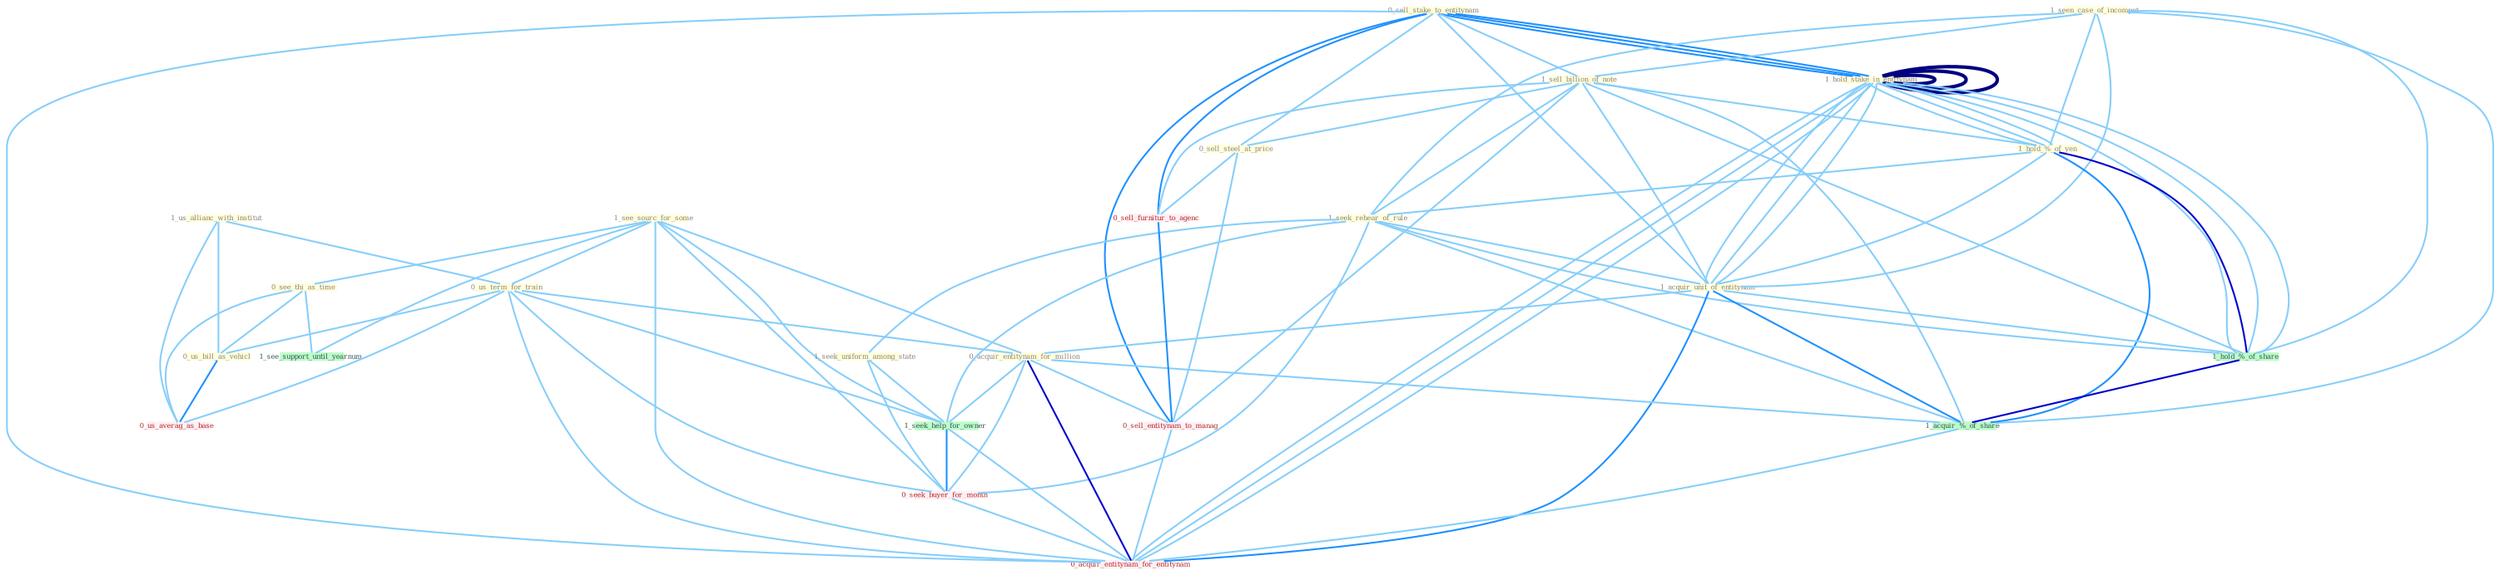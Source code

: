Graph G{ 
    node
    [shape=polygon,style=filled,width=.5,height=.06,color="#BDFCC9",fixedsize=true,fontsize=4,
    fontcolor="#2f4f4f"];
    {node
    [color="#ffffe0", fontcolor="#8b7d6b"] "1_us_allianc_with_institut " "0_sell_stake_to_entitynam " "1_hold_stake_in_entitynam " "1_seen_case_of_incompet " "1_sell_billion_of_note " "0_sell_steel_at_price " "1_hold_%_of_yen " "1_see_sourc_for_some " "0_us_term_for_train " "1_hold_stake_in_entitynam " "1_seek_rehear_of_rule " "0_see_thi_as_time " "1_acquir_unit_of_entitynam " "1_seek_uniform_among_state " "0_us_bill_as_vehicl " "0_acquir_entitynam_for_million "}
{node [color="#fff0f5", fontcolor="#b22222"] "1_hold_stake_in_entitynam " "0_seek_buyer_for_month " "0_sell_furnitur_to_agenc " "0_us_averag_as_base " "0_sell_entitynam_to_manag " "0_acquir_entitynam_for_entitynam "}
edge [color="#B0E2FF"];

	"1_us_allianc_with_institut " -- "0_us_term_for_train " [w="1", color="#87cefa" ];
	"1_us_allianc_with_institut " -- "0_us_bill_as_vehicl " [w="1", color="#87cefa" ];
	"1_us_allianc_with_institut " -- "0_us_averag_as_base " [w="1", color="#87cefa" ];
	"0_sell_stake_to_entitynam " -- "1_hold_stake_in_entitynam " [w="2", color="#1e90ff" , len=0.8];
	"0_sell_stake_to_entitynam " -- "1_sell_billion_of_note " [w="1", color="#87cefa" ];
	"0_sell_stake_to_entitynam " -- "0_sell_steel_at_price " [w="1", color="#87cefa" ];
	"0_sell_stake_to_entitynam " -- "1_hold_stake_in_entitynam " [w="2", color="#1e90ff" , len=0.8];
	"0_sell_stake_to_entitynam " -- "1_acquir_unit_of_entitynam " [w="1", color="#87cefa" ];
	"0_sell_stake_to_entitynam " -- "1_hold_stake_in_entitynam " [w="2", color="#1e90ff" , len=0.8];
	"0_sell_stake_to_entitynam " -- "0_sell_furnitur_to_agenc " [w="2", color="#1e90ff" , len=0.8];
	"0_sell_stake_to_entitynam " -- "0_sell_entitynam_to_manag " [w="2", color="#1e90ff" , len=0.8];
	"0_sell_stake_to_entitynam " -- "0_acquir_entitynam_for_entitynam " [w="1", color="#87cefa" ];
	"1_hold_stake_in_entitynam " -- "1_hold_%_of_yen " [w="1", color="#87cefa" ];
	"1_hold_stake_in_entitynam " -- "1_hold_stake_in_entitynam " [w="4", style=bold, color="#000080", len=0.4];
	"1_hold_stake_in_entitynam " -- "1_acquir_unit_of_entitynam " [w="1", color="#87cefa" ];
	"1_hold_stake_in_entitynam " -- "1_hold_%_of_share " [w="1", color="#87cefa" ];
	"1_hold_stake_in_entitynam " -- "1_hold_stake_in_entitynam " [w="4", style=bold, color="#000080", len=0.4];
	"1_hold_stake_in_entitynam " -- "0_acquir_entitynam_for_entitynam " [w="1", color="#87cefa" ];
	"1_seen_case_of_incompet " -- "1_sell_billion_of_note " [w="1", color="#87cefa" ];
	"1_seen_case_of_incompet " -- "1_hold_%_of_yen " [w="1", color="#87cefa" ];
	"1_seen_case_of_incompet " -- "1_seek_rehear_of_rule " [w="1", color="#87cefa" ];
	"1_seen_case_of_incompet " -- "1_acquir_unit_of_entitynam " [w="1", color="#87cefa" ];
	"1_seen_case_of_incompet " -- "1_hold_%_of_share " [w="1", color="#87cefa" ];
	"1_seen_case_of_incompet " -- "1_acquir_%_of_share " [w="1", color="#87cefa" ];
	"1_sell_billion_of_note " -- "0_sell_steel_at_price " [w="1", color="#87cefa" ];
	"1_sell_billion_of_note " -- "1_hold_%_of_yen " [w="1", color="#87cefa" ];
	"1_sell_billion_of_note " -- "1_seek_rehear_of_rule " [w="1", color="#87cefa" ];
	"1_sell_billion_of_note " -- "1_acquir_unit_of_entitynam " [w="1", color="#87cefa" ];
	"1_sell_billion_of_note " -- "1_hold_%_of_share " [w="1", color="#87cefa" ];
	"1_sell_billion_of_note " -- "1_acquir_%_of_share " [w="1", color="#87cefa" ];
	"1_sell_billion_of_note " -- "0_sell_furnitur_to_agenc " [w="1", color="#87cefa" ];
	"1_sell_billion_of_note " -- "0_sell_entitynam_to_manag " [w="1", color="#87cefa" ];
	"0_sell_steel_at_price " -- "0_sell_furnitur_to_agenc " [w="1", color="#87cefa" ];
	"0_sell_steel_at_price " -- "0_sell_entitynam_to_manag " [w="1", color="#87cefa" ];
	"1_hold_%_of_yen " -- "1_hold_stake_in_entitynam " [w="1", color="#87cefa" ];
	"1_hold_%_of_yen " -- "1_seek_rehear_of_rule " [w="1", color="#87cefa" ];
	"1_hold_%_of_yen " -- "1_acquir_unit_of_entitynam " [w="1", color="#87cefa" ];
	"1_hold_%_of_yen " -- "1_hold_%_of_share " [w="3", color="#0000cd" , len=0.6];
	"1_hold_%_of_yen " -- "1_hold_stake_in_entitynam " [w="1", color="#87cefa" ];
	"1_hold_%_of_yen " -- "1_acquir_%_of_share " [w="2", color="#1e90ff" , len=0.8];
	"1_see_sourc_for_some " -- "0_us_term_for_train " [w="1", color="#87cefa" ];
	"1_see_sourc_for_some " -- "0_see_thi_as_time " [w="1", color="#87cefa" ];
	"1_see_sourc_for_some " -- "0_acquir_entitynam_for_million " [w="1", color="#87cefa" ];
	"1_see_sourc_for_some " -- "1_seek_help_for_owner " [w="1", color="#87cefa" ];
	"1_see_sourc_for_some " -- "0_seek_buyer_for_month " [w="1", color="#87cefa" ];
	"1_see_sourc_for_some " -- "1_see_support_until_yearnum " [w="1", color="#87cefa" ];
	"1_see_sourc_for_some " -- "0_acquir_entitynam_for_entitynam " [w="1", color="#87cefa" ];
	"0_us_term_for_train " -- "0_us_bill_as_vehicl " [w="1", color="#87cefa" ];
	"0_us_term_for_train " -- "0_acquir_entitynam_for_million " [w="1", color="#87cefa" ];
	"0_us_term_for_train " -- "1_seek_help_for_owner " [w="1", color="#87cefa" ];
	"0_us_term_for_train " -- "0_seek_buyer_for_month " [w="1", color="#87cefa" ];
	"0_us_term_for_train " -- "0_us_averag_as_base " [w="1", color="#87cefa" ];
	"0_us_term_for_train " -- "0_acquir_entitynam_for_entitynam " [w="1", color="#87cefa" ];
	"1_hold_stake_in_entitynam " -- "1_acquir_unit_of_entitynam " [w="1", color="#87cefa" ];
	"1_hold_stake_in_entitynam " -- "1_hold_%_of_share " [w="1", color="#87cefa" ];
	"1_hold_stake_in_entitynam " -- "1_hold_stake_in_entitynam " [w="4", style=bold, color="#000080", len=0.4];
	"1_hold_stake_in_entitynam " -- "0_acquir_entitynam_for_entitynam " [w="1", color="#87cefa" ];
	"1_seek_rehear_of_rule " -- "1_acquir_unit_of_entitynam " [w="1", color="#87cefa" ];
	"1_seek_rehear_of_rule " -- "1_seek_uniform_among_state " [w="1", color="#87cefa" ];
	"1_seek_rehear_of_rule " -- "1_hold_%_of_share " [w="1", color="#87cefa" ];
	"1_seek_rehear_of_rule " -- "1_seek_help_for_owner " [w="1", color="#87cefa" ];
	"1_seek_rehear_of_rule " -- "0_seek_buyer_for_month " [w="1", color="#87cefa" ];
	"1_seek_rehear_of_rule " -- "1_acquir_%_of_share " [w="1", color="#87cefa" ];
	"0_see_thi_as_time " -- "0_us_bill_as_vehicl " [w="1", color="#87cefa" ];
	"0_see_thi_as_time " -- "1_see_support_until_yearnum " [w="1", color="#87cefa" ];
	"0_see_thi_as_time " -- "0_us_averag_as_base " [w="1", color="#87cefa" ];
	"1_acquir_unit_of_entitynam " -- "0_acquir_entitynam_for_million " [w="1", color="#87cefa" ];
	"1_acquir_unit_of_entitynam " -- "1_hold_%_of_share " [w="1", color="#87cefa" ];
	"1_acquir_unit_of_entitynam " -- "1_hold_stake_in_entitynam " [w="1", color="#87cefa" ];
	"1_acquir_unit_of_entitynam " -- "1_acquir_%_of_share " [w="2", color="#1e90ff" , len=0.8];
	"1_acquir_unit_of_entitynam " -- "0_acquir_entitynam_for_entitynam " [w="2", color="#1e90ff" , len=0.8];
	"1_seek_uniform_among_state " -- "1_seek_help_for_owner " [w="1", color="#87cefa" ];
	"1_seek_uniform_among_state " -- "0_seek_buyer_for_month " [w="1", color="#87cefa" ];
	"0_us_bill_as_vehicl " -- "0_us_averag_as_base " [w="2", color="#1e90ff" , len=0.8];
	"0_acquir_entitynam_for_million " -- "1_seek_help_for_owner " [w="1", color="#87cefa" ];
	"0_acquir_entitynam_for_million " -- "0_seek_buyer_for_month " [w="1", color="#87cefa" ];
	"0_acquir_entitynam_for_million " -- "1_acquir_%_of_share " [w="1", color="#87cefa" ];
	"0_acquir_entitynam_for_million " -- "0_sell_entitynam_to_manag " [w="1", color="#87cefa" ];
	"0_acquir_entitynam_for_million " -- "0_acquir_entitynam_for_entitynam " [w="3", color="#0000cd" , len=0.6];
	"1_hold_%_of_share " -- "1_hold_stake_in_entitynam " [w="1", color="#87cefa" ];
	"1_hold_%_of_share " -- "1_acquir_%_of_share " [w="3", color="#0000cd" , len=0.6];
	"1_hold_stake_in_entitynam " -- "0_acquir_entitynam_for_entitynam " [w="1", color="#87cefa" ];
	"1_seek_help_for_owner " -- "0_seek_buyer_for_month " [w="2", color="#1e90ff" , len=0.8];
	"1_seek_help_for_owner " -- "0_acquir_entitynam_for_entitynam " [w="1", color="#87cefa" ];
	"0_seek_buyer_for_month " -- "0_acquir_entitynam_for_entitynam " [w="1", color="#87cefa" ];
	"1_acquir_%_of_share " -- "0_acquir_entitynam_for_entitynam " [w="1", color="#87cefa" ];
	"0_sell_furnitur_to_agenc " -- "0_sell_entitynam_to_manag " [w="2", color="#1e90ff" , len=0.8];
	"0_sell_entitynam_to_manag " -- "0_acquir_entitynam_for_entitynam " [w="1", color="#87cefa" ];
}